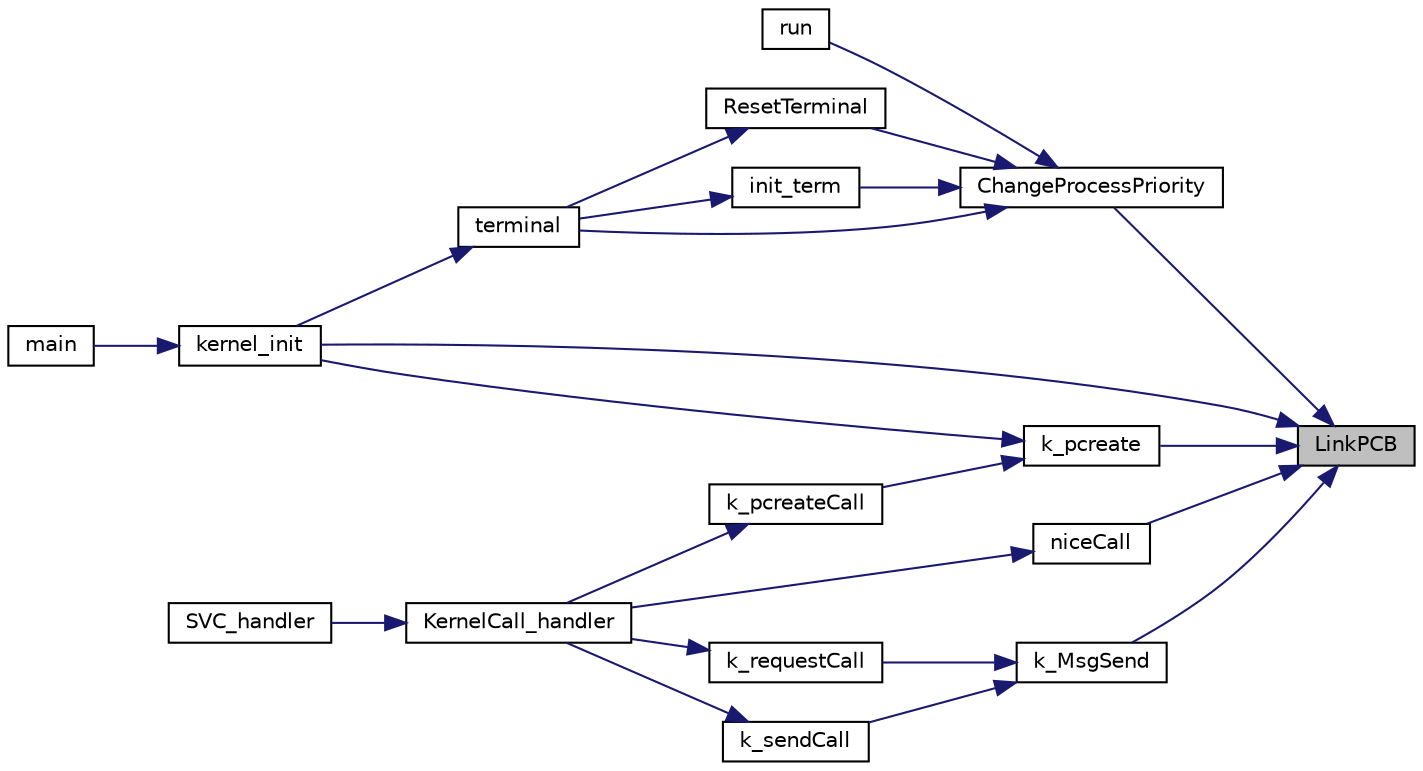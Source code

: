 digraph "LinkPCB"
{
 // LATEX_PDF_SIZE
  edge [fontname="Helvetica",fontsize="10",labelfontname="Helvetica",labelfontsize="10"];
  node [fontname="Helvetica",fontsize="10",shape=record];
  rankdir="RL";
  Node1 [label="LinkPCB",height=0.2,width=0.4,color="black", fillcolor="grey75", style="filled", fontcolor="black",tooltip="Links a PCB into a specific priority queue."];
  Node1 -> Node2 [dir="back",color="midnightblue",fontsize="10",style="solid",fontname="Helvetica"];
  Node2 [label="ChangeProcessPriority",height=0.2,width=0.4,color="black", fillcolor="white", style="filled",URL="$k__processes_8h.html#a3516c38f02e3664cc6db527c4bf33c03",tooltip="Changes the priority of a process."];
  Node2 -> Node3 [dir="back",color="midnightblue",fontsize="10",style="solid",fontname="Helvetica"];
  Node3 [label="init_term",height=0.2,width=0.4,color="black", fillcolor="white", style="filled",URL="$k__terminal_8h.html#a3cbd88ed10b5fb037f3a043d3513cbf3",tooltip="Initializes the terminal settings."];
  Node3 -> Node4 [dir="back",color="midnightblue",fontsize="10",style="solid",fontname="Helvetica"];
  Node4 [label="terminal",height=0.2,width=0.4,color="black", fillcolor="white", style="filled",URL="$k__terminal_8h.html#aadb0857d6d4bedf44cea1a4d10b01947",tooltip="Terminal process."];
  Node4 -> Node5 [dir="back",color="midnightblue",fontsize="10",style="solid",fontname="Helvetica"];
  Node5 [label="kernel_init",height=0.2,width=0.4,color="black", fillcolor="white", style="filled",URL="$k__handlers_8h.html#a3f19ffb1e6c83b6c0203fd69c0534437",tooltip="Initializes kernel data structures, drivers, and critical processes."];
  Node5 -> Node6 [dir="back",color="midnightblue",fontsize="10",style="solid",fontname="Helvetica"];
  Node6 [label="main",height=0.2,width=0.4,color="black", fillcolor="white", style="filled",URL="$main_8c.html#a840291bc02cba5474a4cb46a9b9566fe",tooltip="main.c"];
  Node2 -> Node7 [dir="back",color="midnightblue",fontsize="10",style="solid",fontname="Helvetica"];
  Node7 [label="ResetTerminal",height=0.2,width=0.4,color="black", fillcolor="white", style="filled",URL="$k__terminal_8h.html#a82fdf1845852f11bd394d7ff4a6be0c4",tooltip="Resets the terminal settings."];
  Node7 -> Node4 [dir="back",color="midnightblue",fontsize="10",style="solid",fontname="Helvetica"];
  Node2 -> Node8 [dir="back",color="midnightblue",fontsize="10",style="solid",fontname="Helvetica"];
  Node8 [label="run",height=0.2,width=0.4,color="black", fillcolor="white", style="filled",URL="$k__terminal_8h.html#a278dcd638c1669d47cac62d07ceafc39",tooltip=" "];
  Node2 -> Node4 [dir="back",color="midnightblue",fontsize="10",style="solid",fontname="Helvetica"];
  Node1 -> Node9 [dir="back",color="midnightblue",fontsize="10",style="solid",fontname="Helvetica"];
  Node9 [label="k_MsgSend",height=0.2,width=0.4,color="black", fillcolor="white", style="filled",URL="$k__messaging_8h.html#a4102c8314e622c810fd8520210a4aa39",tooltip="Sends a message from one process to another."];
  Node9 -> Node10 [dir="back",color="midnightblue",fontsize="10",style="solid",fontname="Helvetica"];
  Node10 [label="k_requestCall",height=0.2,width=0.4,color="black", fillcolor="white", style="filled",URL="$k__handlers_8h.html#a868c3d8f4b853b0704586dc61488138e",tooltip="Performs all operations required to perform the request transaction between a message box belonging t..."];
  Node10 -> Node11 [dir="back",color="midnightblue",fontsize="10",style="solid",fontname="Helvetica"];
  Node11 [label="KernelCall_handler",height=0.2,width=0.4,color="black", fillcolor="white", style="filled",URL="$k__handlers_8h.html#a53c69e53135737e747747a3a6eb8dd69",tooltip="Kernel Call Handler function."];
  Node11 -> Node12 [dir="back",color="midnightblue",fontsize="10",style="solid",fontname="Helvetica"];
  Node12 [label="SVC_handler",height=0.2,width=0.4,color="black", fillcolor="white", style="filled",URL="$k__handlers_8c.html#a5703d8fe19774bd873f7d7db5cd60242",tooltip="Supervisor Call trap handler."];
  Node9 -> Node13 [dir="back",color="midnightblue",fontsize="10",style="solid",fontname="Helvetica"];
  Node13 [label="k_sendCall",height=0.2,width=0.4,color="black", fillcolor="white", style="filled",URL="$k__handlers_8h.html#a1130306eda0cd5c78882a05d20d59831",tooltip="Performs all operations required to send a message from a message box belonging to the running proces..."];
  Node13 -> Node11 [dir="back",color="midnightblue",fontsize="10",style="solid",fontname="Helvetica"];
  Node1 -> Node14 [dir="back",color="midnightblue",fontsize="10",style="solid",fontname="Helvetica"];
  Node14 [label="k_pcreate",height=0.2,width=0.4,color="black", fillcolor="white", style="filled",URL="$k__processes_8h.html#a9ea70364f7d015c8df1b31ddeee0b13c",tooltip="Creates a process and registers it in kernel space."];
  Node14 -> Node15 [dir="back",color="midnightblue",fontsize="10",style="solid",fontname="Helvetica"];
  Node15 [label="k_pcreateCall",height=0.2,width=0.4,color="black", fillcolor="white", style="filled",URL="$k__handlers_8h.html#a727e88ff2dee6e3988e3887f8fc82d38",tooltip="Performs all operations required for process allocation."];
  Node15 -> Node11 [dir="back",color="midnightblue",fontsize="10",style="solid",fontname="Helvetica"];
  Node14 -> Node5 [dir="back",color="midnightblue",fontsize="10",style="solid",fontname="Helvetica"];
  Node1 -> Node5 [dir="back",color="midnightblue",fontsize="10",style="solid",fontname="Helvetica"];
  Node1 -> Node16 [dir="back",color="midnightblue",fontsize="10",style="solid",fontname="Helvetica"];
  Node16 [label="niceCall",height=0.2,width=0.4,color="black", fillcolor="white", style="filled",URL="$k__handlers_8h.html#a95f66b90fdb1b7c744e8a1f3322c525a",tooltip="Performs all operations required for changing the user process' priority."];
  Node16 -> Node11 [dir="back",color="midnightblue",fontsize="10",style="solid",fontname="Helvetica"];
}
